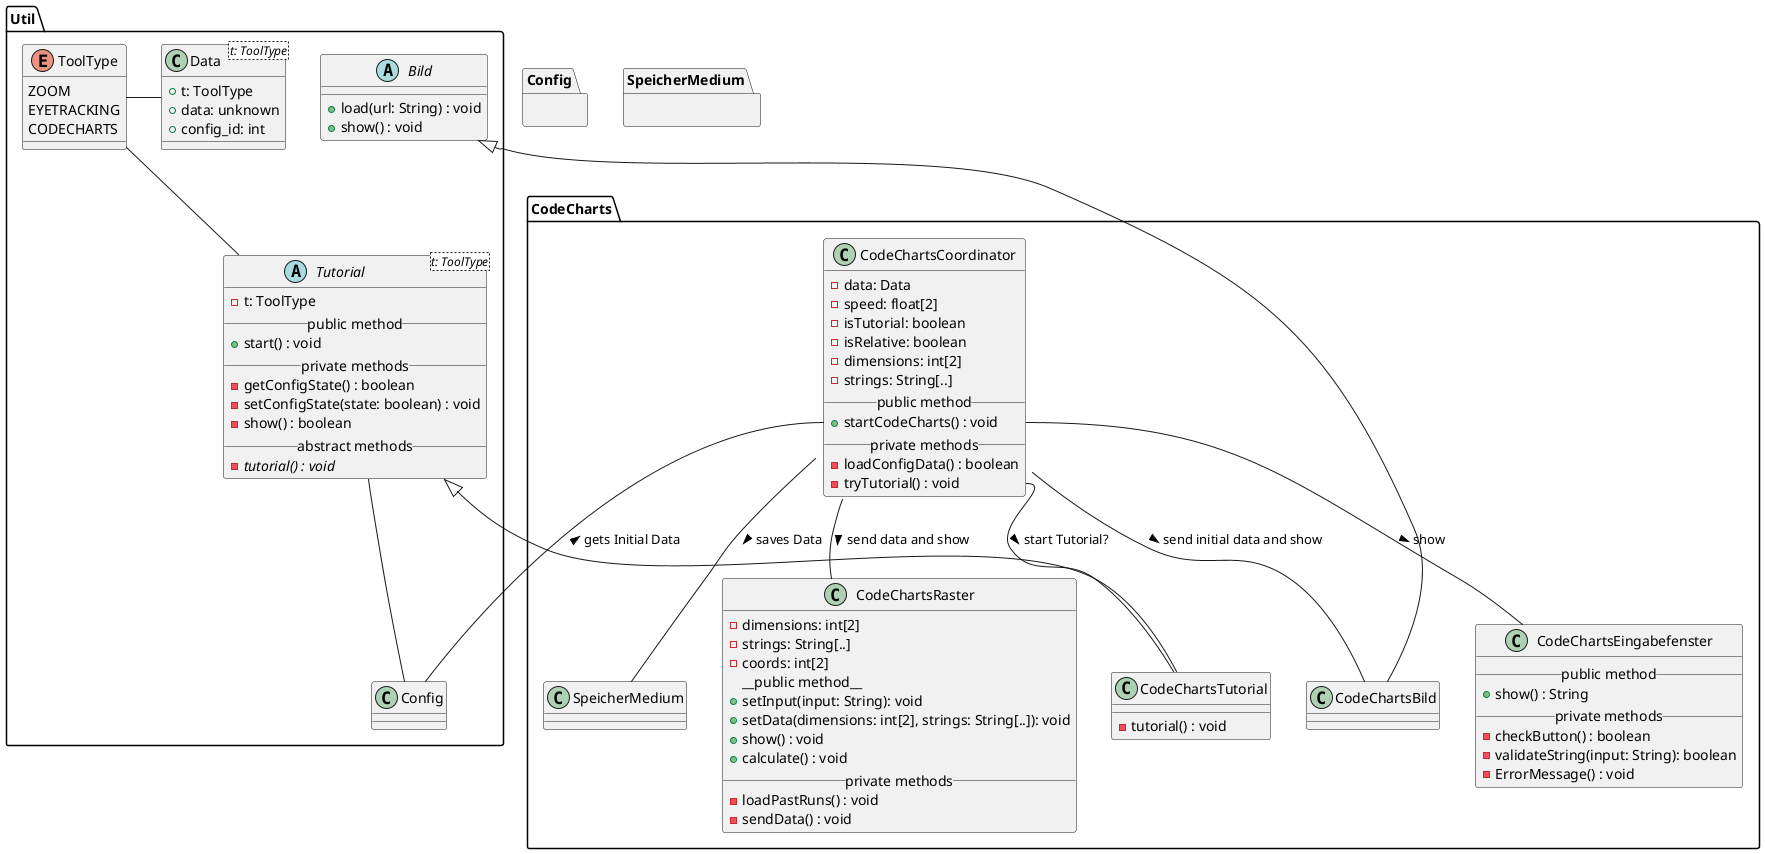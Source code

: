 @startuml code_charts
' skinparam backgroundColor transparent
'() System #DA70D5
top to bottom direction

package Util {
    ' --- TUTORIAL ---
    abstract Tutorial<t: ToolType> {
      - t: ToolType
      __public method__
      + start() : void
      __private methods__
      - getConfigState() : boolean
      - setConfigState(state: boolean) : void
      - show() : boolean
      __abstract methods__
      - {abstract} tutorial() : void
    }

    enum ToolType {
      ZOOM
      EYETRACKING
      CODECHARTS
    }

    ' Interaktionen
    Tutorial -u- ToolType
    Data -r- ToolType
    Tutorial -d- Config


    ' --- BILD ---

    abstract Bild {
      + load(url: String) : void
      + show() : void
    }

    class Data<t: ToolType> {
        + t: ToolType
        + data: unknown
        + config_id: int
    }
}

' === CODE CHARTS ===
package CodeCharts {

    ' CodeCharts Tutorial 
    class CodeChartsTutorial {
      - tutorial() : void
    }
  
    ' CodeCharts Coordinator
    class CodeChartsCoordinator {
        - data: Data
        - speed: float[2]
        - isTutorial: boolean
        - isRelative: boolean
        - dimensions: int[2]
        - strings: String[..]
        __public method__
        + startCodeCharts() : void
        __private methods__
        - loadConfigData() : boolean
        - tryTutorial() : void
    }    

    ' CodeCharts Bild
    class CodeChartsBild {
    }

    ' CodeCharts Raster
    class CodeChartsRaster {
        ' Unsicher ob es sinnvoll ist alle vorherigen Durchläufe auf einmal zu laden
        - dimensions: int[2]
        - strings: String[..]
        - coords: int[2]
        __public method__ 
        + setInput(input: String): void
        + setData(dimensions: int[2], strings: String[..]): void
        + show() : void
        + calculate() : void
        __private methods__
        - loadPastRuns() : void
        - sendData() : void
    }

    ' CodeCharts Eingabefenster
    class CodeChartsEingabefenster {
        __public method__
        + show() : String
        __private methods__
        - checkButton() : boolean
        - validateString(input: String): boolean
        - ErrorMessage() : void
    }

  ' Vererbungen
  Bild <|-d- CodeChartsBild
  Tutorial <|-d- CodeChartsTutorial

  ' Interaktionen 
  CodeChartsCoordinator -- CodeChartsBild : > send initial data and show
  CodeChartsCoordinator -- CodeChartsRaster : > send data and show
  CodeChartsCoordinator::startCodeCharts -- CodeChartsEingabefenster : > show
  CodeChartsCoordinator::tryTutorial -- CodeChartsTutorial : > start Tutorial?

  ' Andere Module
  CodeChartsCoordinator -- SpeicherMedium : > saves Data
  CodeChartsCoordinator::startCodeCharts -- Config : < gets Initial Data
  
}

' Blackboxen / Andere Module
package Config {}

package SpeicherMedium {}

@enduml